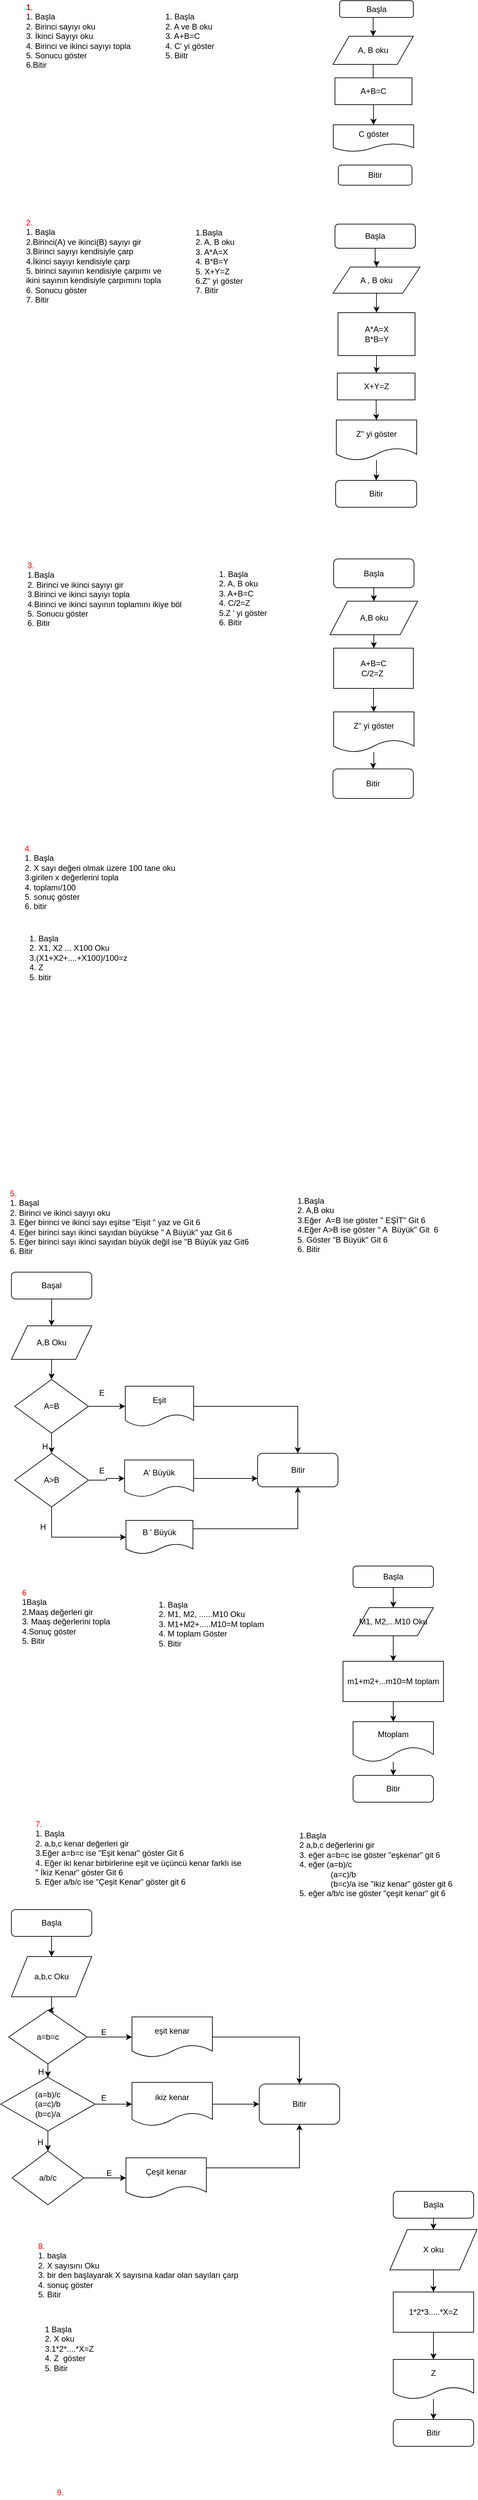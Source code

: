 <mxfile version="12.1.2" type="device" pages="1"><diagram id="Vif4u5QuYcW0IONACe2B" name="Page-1"><mxGraphModel dx="1029" dy="872" grid="1" gridSize="10" guides="1" tooltips="1" connect="1" arrows="1" fold="1" page="1" pageScale="1" pageWidth="827" pageHeight="1169" math="0" shadow="0"><root><mxCell id="0"/><mxCell id="1" parent="0"/><mxCell id="Lio8a3ap30gfPIS7_1p0-1" value="&lt;font color=&quot;#ff0000&quot;&gt;&lt;b&gt;1&lt;/b&gt;.&lt;br&gt;&lt;/font&gt;1. Başla&lt;br&gt;2. Birinci sayıyı oku&lt;br&gt;3. İkinci Sayıyı oku&lt;br&gt;4. Birinci ve ikinci sayıyı topla&amp;nbsp;&lt;br&gt;5. Sonucu göster&lt;br&gt;6.Bitir&lt;br&gt;" style="text;html=1;resizable=0;points=[];autosize=1;align=left;verticalAlign=top;spacingTop=-4;" vertex="1" parent="1"><mxGeometry x="50" y="34.833" width="170" height="100" as="geometry"/></mxCell><mxCell id="Lio8a3ap30gfPIS7_1p0-5" value="&lt;br&gt;1. Başla&lt;br&gt;2. A ve B oku&lt;br&gt;3. A+B=C&lt;br&gt;4. C' yi göster&lt;br&gt;5. Biitr" style="text;html=1;resizable=0;points=[];autosize=1;align=left;verticalAlign=top;spacingTop=-4;" vertex="1" parent="1"><mxGeometry x="258" y="35" width="90" height="90" as="geometry"/></mxCell><mxCell id="Lio8a3ap30gfPIS7_1p0-8" style="edgeStyle=orthogonalEdgeStyle;rounded=0;orthogonalLoop=1;jettySize=auto;html=1;exitX=0.5;exitY=1;exitDx=0;exitDy=0;entryX=0.5;entryY=0;entryDx=0;entryDy=0;" edge="1" parent="1" source="Lio8a3ap30gfPIS7_1p0-6" target="Lio8a3ap30gfPIS7_1p0-7"><mxGeometry relative="1" as="geometry"/></mxCell><mxCell id="Lio8a3ap30gfPIS7_1p0-6" value="Başla" style="rounded=1;whiteSpace=wrap;html=1;" vertex="1" parent="1"><mxGeometry x="520" y="35" width="110" height="25" as="geometry"/></mxCell><mxCell id="Lio8a3ap30gfPIS7_1p0-10" value="" style="edgeStyle=orthogonalEdgeStyle;rounded=0;orthogonalLoop=1;jettySize=auto;html=1;" edge="1" parent="1" source="Lio8a3ap30gfPIS7_1p0-7"><mxGeometry relative="1" as="geometry"><mxPoint x="569.667" y="180" as="targetPoint"/></mxGeometry></mxCell><mxCell id="Lio8a3ap30gfPIS7_1p0-7" value="A, B oku" style="shape=parallelogram;perimeter=parallelogramPerimeter;whiteSpace=wrap;html=1;" vertex="1" parent="1"><mxGeometry x="510" y="88" width="120" height="42" as="geometry"/></mxCell><mxCell id="Lio8a3ap30gfPIS7_1p0-13" value="" style="edgeStyle=orthogonalEdgeStyle;rounded=0;orthogonalLoop=1;jettySize=auto;html=1;" edge="1" parent="1" source="Lio8a3ap30gfPIS7_1p0-11" target="Lio8a3ap30gfPIS7_1p0-12"><mxGeometry relative="1" as="geometry"/></mxCell><mxCell id="Lio8a3ap30gfPIS7_1p0-25" value="" style="edgeStyle=orthogonalEdgeStyle;rounded=0;orthogonalLoop=1;jettySize=auto;html=1;" edge="1" parent="1" source="Lio8a3ap30gfPIS7_1p0-11" target="Lio8a3ap30gfPIS7_1p0-12"><mxGeometry relative="1" as="geometry"/></mxCell><mxCell id="Lio8a3ap30gfPIS7_1p0-11" value="A+B=C" style="rounded=0;whiteSpace=wrap;html=1;" vertex="1" parent="1"><mxGeometry x="513" y="150" width="115" height="40" as="geometry"/></mxCell><mxCell id="Lio8a3ap30gfPIS7_1p0-12" value="C göster" style="shape=document;whiteSpace=wrap;html=1;boundedLbl=1;" vertex="1" parent="1"><mxGeometry x="510.5" y="220" width="120" height="40" as="geometry"/></mxCell><mxCell id="Lio8a3ap30gfPIS7_1p0-14" value="&lt;font color=&quot;#ff0000&quot;&gt;2.&lt;/font&gt;&lt;br&gt;1. Başla&lt;br&gt;2.Birinci(A) ve ikinci(B) sayıyı gir&lt;br&gt;3.Birinci sayıyı kendisiyle çarp&amp;nbsp;&lt;br&gt;4.İkinci sayıyı kendisiyle çarp&lt;br&gt;5. birinci sayının kendisiyle çarpımı ve&lt;br&gt;ikini sayının kendisiyle çarpımını topla&lt;br&gt;6. Sonucu göster&lt;br&gt;7. Bitir" style="text;html=1;resizable=0;points=[];autosize=1;align=left;verticalAlign=top;spacingTop=-4;" vertex="1" parent="1"><mxGeometry x="50" y="356" width="220" height="130" as="geometry"/></mxCell><mxCell id="Lio8a3ap30gfPIS7_1p0-17" value="1.Başla&lt;br&gt;2. A, B oku&lt;br&gt;3. A*A=X&lt;br&gt;4. B*B=Y&lt;br&gt;5. X+Y=Z&lt;br&gt;6.Z'' yi göster&lt;br&gt;7. Bitir&lt;br&gt;" style="text;html=1;resizable=0;points=[];autosize=1;align=left;verticalAlign=top;spacingTop=-4;" vertex="1" parent="1"><mxGeometry x="303" y="371" width="90" height="100" as="geometry"/></mxCell><mxCell id="Lio8a3ap30gfPIS7_1p0-19" value="Bitir" style="rounded=1;whiteSpace=wrap;html=1;" vertex="1" parent="1"><mxGeometry x="518" y="280" width="110" height="30" as="geometry"/></mxCell><mxCell id="Lio8a3ap30gfPIS7_1p0-33" value="" style="edgeStyle=orthogonalEdgeStyle;rounded=0;orthogonalLoop=1;jettySize=auto;html=1;" edge="1" parent="1" source="Lio8a3ap30gfPIS7_1p0-20" target="Lio8a3ap30gfPIS7_1p0-21"><mxGeometry relative="1" as="geometry"/></mxCell><mxCell id="Lio8a3ap30gfPIS7_1p0-20" value="A , B oku" style="shape=parallelogram;perimeter=parallelogramPerimeter;whiteSpace=wrap;html=1;" vertex="1" parent="1"><mxGeometry x="510" y="432" width="130" height="39" as="geometry"/></mxCell><mxCell id="Lio8a3ap30gfPIS7_1p0-34" value="" style="edgeStyle=orthogonalEdgeStyle;rounded=0;orthogonalLoop=1;jettySize=auto;html=1;" edge="1" parent="1" source="Lio8a3ap30gfPIS7_1p0-21" target="Lio8a3ap30gfPIS7_1p0-22"><mxGeometry relative="1" as="geometry"/></mxCell><mxCell id="Lio8a3ap30gfPIS7_1p0-21" value="A*A=X&lt;br&gt;B*B=Y" style="rounded=0;whiteSpace=wrap;html=1;" vertex="1" parent="1"><mxGeometry x="517.5" y="500" width="115" height="64" as="geometry"/></mxCell><mxCell id="Lio8a3ap30gfPIS7_1p0-35" value="" style="edgeStyle=orthogonalEdgeStyle;rounded=0;orthogonalLoop=1;jettySize=auto;html=1;" edge="1" parent="1" source="Lio8a3ap30gfPIS7_1p0-22" target="Lio8a3ap30gfPIS7_1p0-23"><mxGeometry relative="1" as="geometry"/></mxCell><mxCell id="Lio8a3ap30gfPIS7_1p0-22" value="X+Y=Z" style="rounded=0;whiteSpace=wrap;html=1;" vertex="1" parent="1"><mxGeometry x="516.5" y="590" width="116" height="40" as="geometry"/></mxCell><mxCell id="Lio8a3ap30gfPIS7_1p0-40" value="" style="edgeStyle=orthogonalEdgeStyle;rounded=0;orthogonalLoop=1;jettySize=auto;html=1;" edge="1" parent="1" source="Lio8a3ap30gfPIS7_1p0-23" target="Lio8a3ap30gfPIS7_1p0-24"><mxGeometry relative="1" as="geometry"/></mxCell><mxCell id="Lio8a3ap30gfPIS7_1p0-23" value="Z'' yi göster" style="shape=document;whiteSpace=wrap;html=1;boundedLbl=1;" vertex="1" parent="1"><mxGeometry x="515" y="660" width="120" height="60" as="geometry"/></mxCell><mxCell id="Lio8a3ap30gfPIS7_1p0-24" value="Bitir" style="rounded=1;whiteSpace=wrap;html=1;" vertex="1" parent="1"><mxGeometry x="514" y="750" width="121" height="40" as="geometry"/></mxCell><mxCell id="Lio8a3ap30gfPIS7_1p0-32" value="" style="edgeStyle=orthogonalEdgeStyle;rounded=0;orthogonalLoop=1;jettySize=auto;html=1;" edge="1" parent="1" source="Lio8a3ap30gfPIS7_1p0-26" target="Lio8a3ap30gfPIS7_1p0-20"><mxGeometry relative="1" as="geometry"/></mxCell><mxCell id="Lio8a3ap30gfPIS7_1p0-26" value="Başla" style="rounded=1;whiteSpace=wrap;html=1;" vertex="1" parent="1"><mxGeometry x="513" y="368" width="120" height="36" as="geometry"/></mxCell><mxCell id="Lio8a3ap30gfPIS7_1p0-41" value="&lt;font color=&quot;#ff0000&quot;&gt;3.&lt;/font&gt;&lt;br&gt;1.Başla&lt;br&gt;2. Birinci ve ikinci sayıyı gir&lt;br&gt;3.Birinci ve ikinci sayıyı topla&lt;br&gt;4.Birinci ve ikinci sayının toplamını ikiye böl&lt;br&gt;5. Sonucu göster&lt;br&gt;6. Bitir" style="text;html=1;resizable=0;points=[];autosize=1;align=left;verticalAlign=top;spacingTop=-4;" vertex="1" parent="1"><mxGeometry x="52" y="867" width="250" height="100" as="geometry"/></mxCell><mxCell id="Lio8a3ap30gfPIS7_1p0-42" value="1. Başla&lt;br&gt;2. A, B oku&lt;br&gt;3. A+B=C&lt;br&gt;4. C/2=Z&lt;br&gt;5.Z ' yi göster&lt;br&gt;6. Bitir" style="text;html=1;resizable=0;points=[];autosize=1;align=left;verticalAlign=top;spacingTop=-4;" vertex="1" parent="1"><mxGeometry x="338" y="880" width="90" height="90" as="geometry"/></mxCell><mxCell id="Lio8a3ap30gfPIS7_1p0-49" value="" style="edgeStyle=orthogonalEdgeStyle;rounded=0;orthogonalLoop=1;jettySize=auto;html=1;" edge="1" parent="1" source="Lio8a3ap30gfPIS7_1p0-43" target="Lio8a3ap30gfPIS7_1p0-48"><mxGeometry relative="1" as="geometry"/></mxCell><mxCell id="Lio8a3ap30gfPIS7_1p0-43" value="Başla" style="rounded=1;whiteSpace=wrap;html=1;" vertex="1" parent="1"><mxGeometry x="511" y="867" width="120" height="43" as="geometry"/></mxCell><mxCell id="Lio8a3ap30gfPIS7_1p0-52" value="" style="edgeStyle=orthogonalEdgeStyle;rounded=0;orthogonalLoop=1;jettySize=auto;html=1;" edge="1" parent="1" source="Lio8a3ap30gfPIS7_1p0-48" target="Lio8a3ap30gfPIS7_1p0-50"><mxGeometry relative="1" as="geometry"/></mxCell><mxCell id="Lio8a3ap30gfPIS7_1p0-48" value="A,B oku" style="shape=parallelogram;perimeter=parallelogramPerimeter;whiteSpace=wrap;html=1;" vertex="1" parent="1"><mxGeometry x="505.5" y="930" width="131" height="50" as="geometry"/></mxCell><mxCell id="Lio8a3ap30gfPIS7_1p0-60" value="" style="edgeStyle=orthogonalEdgeStyle;rounded=0;orthogonalLoop=1;jettySize=auto;html=1;" edge="1" parent="1" source="Lio8a3ap30gfPIS7_1p0-50" target="Lio8a3ap30gfPIS7_1p0-56"><mxGeometry relative="1" as="geometry"/></mxCell><mxCell id="Lio8a3ap30gfPIS7_1p0-50" value="A+B=C&lt;br&gt;C/2=Z&amp;nbsp;" style="rounded=0;whiteSpace=wrap;html=1;" vertex="1" parent="1"><mxGeometry x="511" y="1000" width="119" height="60" as="geometry"/></mxCell><mxCell id="Lio8a3ap30gfPIS7_1p0-59" value="" style="edgeStyle=orthogonalEdgeStyle;rounded=0;orthogonalLoop=1;jettySize=auto;html=1;" edge="1" parent="1" source="Lio8a3ap30gfPIS7_1p0-56" target="Lio8a3ap30gfPIS7_1p0-58"><mxGeometry relative="1" as="geometry"/></mxCell><mxCell id="Lio8a3ap30gfPIS7_1p0-56" value="Z'' yi göster" style="shape=document;whiteSpace=wrap;html=1;boundedLbl=1;" vertex="1" parent="1"><mxGeometry x="511" y="1095" width="120" height="60" as="geometry"/></mxCell><mxCell id="Lio8a3ap30gfPIS7_1p0-58" value="Bitir" style="rounded=1;whiteSpace=wrap;html=1;" vertex="1" parent="1"><mxGeometry x="510" y="1180" width="120" height="44" as="geometry"/></mxCell><mxCell id="Lio8a3ap30gfPIS7_1p0-61" value="&lt;font color=&quot;#ff0000&quot;&gt;5.&lt;/font&gt;&lt;br&gt;1. Başal&lt;br&gt;2. Birinci ve ikinci sayıyı oku&lt;br&gt;3. Eğer birinci ve ikinci sayı eşitse &quot;Eişit &quot; yaz ve Git 6&lt;br&gt;4. Eğer birinci sayı ikinci sayıdan büyükse &quot; A Büyük&quot; yaz Git 6&lt;br&gt;5. Eğer birinci sayı ikinci sayıdan büyük değil ise &quot;B Büyük yaz Git6&lt;br&gt;6. Bitir&lt;br&gt;" style="text;html=1;resizable=0;points=[];autosize=1;align=left;verticalAlign=top;spacingTop=-4;" vertex="1" parent="1"><mxGeometry x="26" y="1803" width="370" height="100" as="geometry"/></mxCell><mxCell id="Lio8a3ap30gfPIS7_1p0-62" value="1.Başla&lt;br&gt;2. A,B oku&lt;br&gt;3.Eğer &amp;nbsp;A=B ise göster &quot; EŞİT&quot; Git 6&lt;br&gt;4.Eğer A&amp;gt;B ise göster &quot; A &amp;nbsp;Büyük&quot; Git &amp;nbsp;6&lt;br&gt;5. Göster &quot;B Büyük&quot; Git 6&lt;br&gt;6. Bitir" style="text;html=1;resizable=0;points=[];autosize=1;align=left;verticalAlign=top;spacingTop=-4;" vertex="1" parent="1"><mxGeometry x="455" y="1814" width="230" height="90" as="geometry"/></mxCell><mxCell id="Lio8a3ap30gfPIS7_1p0-65" value="" style="edgeStyle=orthogonalEdgeStyle;rounded=0;orthogonalLoop=1;jettySize=auto;html=1;" edge="1" parent="1" source="Lio8a3ap30gfPIS7_1p0-63" target="Lio8a3ap30gfPIS7_1p0-64"><mxGeometry relative="1" as="geometry"/></mxCell><mxCell id="Lio8a3ap30gfPIS7_1p0-63" value="Başal" style="rounded=1;whiteSpace=wrap;html=1;" vertex="1" parent="1"><mxGeometry x="30" y="1930" width="120" height="40" as="geometry"/></mxCell><mxCell id="Lio8a3ap30gfPIS7_1p0-67" value="" style="edgeStyle=orthogonalEdgeStyle;rounded=0;orthogonalLoop=1;jettySize=auto;html=1;" edge="1" parent="1" source="Lio8a3ap30gfPIS7_1p0-64" target="Lio8a3ap30gfPIS7_1p0-66"><mxGeometry relative="1" as="geometry"/></mxCell><mxCell id="Lio8a3ap30gfPIS7_1p0-64" value="A,B Oku" style="shape=parallelogram;perimeter=parallelogramPerimeter;whiteSpace=wrap;html=1;" vertex="1" parent="1"><mxGeometry x="30" y="2010" width="120" height="50" as="geometry"/></mxCell><mxCell id="Lio8a3ap30gfPIS7_1p0-71" value="" style="edgeStyle=orthogonalEdgeStyle;rounded=0;orthogonalLoop=1;jettySize=auto;html=1;" edge="1" parent="1" source="Lio8a3ap30gfPIS7_1p0-66" target="Lio8a3ap30gfPIS7_1p0-70"><mxGeometry relative="1" as="geometry"/></mxCell><mxCell id="Lio8a3ap30gfPIS7_1p0-73" value="" style="edgeStyle=orthogonalEdgeStyle;rounded=0;orthogonalLoop=1;jettySize=auto;html=1;" edge="1" parent="1" source="Lio8a3ap30gfPIS7_1p0-66" target="Lio8a3ap30gfPIS7_1p0-72"><mxGeometry relative="1" as="geometry"/></mxCell><mxCell id="Lio8a3ap30gfPIS7_1p0-66" value="A=B" style="rhombus;whiteSpace=wrap;html=1;" vertex="1" parent="1"><mxGeometry x="35" y="2090" width="110" height="80" as="geometry"/></mxCell><mxCell id="Lio8a3ap30gfPIS7_1p0-78" value="" style="edgeStyle=orthogonalEdgeStyle;rounded=0;orthogonalLoop=1;jettySize=auto;html=1;" edge="1" parent="1" source="Lio8a3ap30gfPIS7_1p0-70" target="Lio8a3ap30gfPIS7_1p0-75"><mxGeometry relative="1" as="geometry"/></mxCell><mxCell id="Lio8a3ap30gfPIS7_1p0-79" style="edgeStyle=orthogonalEdgeStyle;rounded=0;orthogonalLoop=1;jettySize=auto;html=1;exitX=0.5;exitY=1;exitDx=0;exitDy=0;entryX=0;entryY=0.5;entryDx=0;entryDy=0;" edge="1" parent="1" source="Lio8a3ap30gfPIS7_1p0-70" target="Lio8a3ap30gfPIS7_1p0-76"><mxGeometry relative="1" as="geometry"/></mxCell><mxCell id="Lio8a3ap30gfPIS7_1p0-70" value="A&amp;gt;B" style="rhombus;whiteSpace=wrap;html=1;" vertex="1" parent="1"><mxGeometry x="35" y="2200" width="110" height="80" as="geometry"/></mxCell><mxCell id="Lio8a3ap30gfPIS7_1p0-84" style="edgeStyle=orthogonalEdgeStyle;rounded=0;orthogonalLoop=1;jettySize=auto;html=1;exitX=1;exitY=0.5;exitDx=0;exitDy=0;entryX=0.5;entryY=0;entryDx=0;entryDy=0;" edge="1" parent="1" source="Lio8a3ap30gfPIS7_1p0-72" target="Lio8a3ap30gfPIS7_1p0-77"><mxGeometry relative="1" as="geometry"/></mxCell><mxCell id="Lio8a3ap30gfPIS7_1p0-72" value="Eşit" style="shape=document;whiteSpace=wrap;html=1;boundedLbl=1;" vertex="1" parent="1"><mxGeometry x="200" y="2100" width="102" height="60" as="geometry"/></mxCell><mxCell id="Lio8a3ap30gfPIS7_1p0-81" style="edgeStyle=orthogonalEdgeStyle;rounded=0;orthogonalLoop=1;jettySize=auto;html=1;exitX=1;exitY=0.5;exitDx=0;exitDy=0;entryX=0;entryY=0.75;entryDx=0;entryDy=0;" edge="1" parent="1" source="Lio8a3ap30gfPIS7_1p0-75" target="Lio8a3ap30gfPIS7_1p0-77"><mxGeometry relative="1" as="geometry"/></mxCell><mxCell id="Lio8a3ap30gfPIS7_1p0-75" value="A' Büyük" style="shape=document;whiteSpace=wrap;html=1;boundedLbl=1;" vertex="1" parent="1"><mxGeometry x="199" y="2210" width="103" height="55" as="geometry"/></mxCell><mxCell id="Lio8a3ap30gfPIS7_1p0-80" style="edgeStyle=orthogonalEdgeStyle;rounded=0;orthogonalLoop=1;jettySize=auto;html=1;exitX=1;exitY=0.25;exitDx=0;exitDy=0;entryX=0.5;entryY=1;entryDx=0;entryDy=0;" edge="1" parent="1" source="Lio8a3ap30gfPIS7_1p0-76" target="Lio8a3ap30gfPIS7_1p0-77"><mxGeometry relative="1" as="geometry"/></mxCell><mxCell id="Lio8a3ap30gfPIS7_1p0-76" value="B ' Büyük" style="shape=document;whiteSpace=wrap;html=1;boundedLbl=1;" vertex="1" parent="1"><mxGeometry x="201" y="2300" width="100" height="50" as="geometry"/></mxCell><mxCell id="Lio8a3ap30gfPIS7_1p0-77" value="Bitir" style="rounded=1;whiteSpace=wrap;html=1;" vertex="1" parent="1"><mxGeometry x="397.5" y="2200" width="120" height="50" as="geometry"/></mxCell><mxCell id="Lio8a3ap30gfPIS7_1p0-86" value="E" style="text;html=1;resizable=0;points=[];autosize=1;align=left;verticalAlign=top;spacingTop=-4;" vertex="1" parent="1"><mxGeometry x="159" y="2100" width="20" height="20" as="geometry"/></mxCell><mxCell id="Lio8a3ap30gfPIS7_1p0-87" value="H" style="text;html=1;resizable=0;points=[];autosize=1;align=left;verticalAlign=top;spacingTop=-4;" vertex="1" parent="1"><mxGeometry x="74" y="2180" width="20" height="20" as="geometry"/></mxCell><mxCell id="Lio8a3ap30gfPIS7_1p0-88" value="H" style="text;html=1;resizable=0;points=[];autosize=1;align=left;verticalAlign=top;spacingTop=-4;" vertex="1" parent="1"><mxGeometry x="71" y="2300" width="20" height="20" as="geometry"/></mxCell><mxCell id="Lio8a3ap30gfPIS7_1p0-89" value="E" style="text;html=1;resizable=0;points=[];autosize=1;align=left;verticalAlign=top;spacingTop=-4;" vertex="1" parent="1"><mxGeometry x="159" y="2216" width="20" height="20" as="geometry"/></mxCell><mxCell id="Lio8a3ap30gfPIS7_1p0-90" value="&lt;font color=&quot;#ff0000&quot;&gt;6&lt;/font&gt;&lt;br&gt;1Başla&amp;nbsp;&lt;br&gt;2.Maaş değerleri gir&lt;br&gt;3. Maaş değerlerini topla&lt;br&gt;4.Sonuç göster&lt;br&gt;5. Bitir" style="text;html=1;resizable=0;points=[];autosize=1;align=left;verticalAlign=top;spacingTop=-4;" vertex="1" parent="1"><mxGeometry x="44" y="2398" width="150" height="90" as="geometry"/></mxCell><mxCell id="Lio8a3ap30gfPIS7_1p0-92" value="1. Başla&lt;br&gt;2. M1, M2, ......M10 Oku&lt;br&gt;3. M1+M2+.....M10=M toplam&lt;br&gt;4. M toplam Göster&lt;br&gt;5. Bitir" style="text;html=1;resizable=0;points=[];autosize=1;align=left;verticalAlign=top;spacingTop=-4;" vertex="1" parent="1"><mxGeometry x="248" y="2416" width="170" height="70" as="geometry"/></mxCell><mxCell id="Lio8a3ap30gfPIS7_1p0-98" value="" style="edgeStyle=orthogonalEdgeStyle;rounded=0;orthogonalLoop=1;jettySize=auto;html=1;" edge="1" parent="1" source="Lio8a3ap30gfPIS7_1p0-93" target="Lio8a3ap30gfPIS7_1p0-94"><mxGeometry relative="1" as="geometry"/></mxCell><mxCell id="Lio8a3ap30gfPIS7_1p0-93" value="Başla" style="rounded=1;whiteSpace=wrap;html=1;" vertex="1" parent="1"><mxGeometry x="540" y="2368" width="120" height="32" as="geometry"/></mxCell><mxCell id="Lio8a3ap30gfPIS7_1p0-99" value="" style="edgeStyle=orthogonalEdgeStyle;rounded=0;orthogonalLoop=1;jettySize=auto;html=1;" edge="1" parent="1" source="Lio8a3ap30gfPIS7_1p0-94" target="Lio8a3ap30gfPIS7_1p0-95"><mxGeometry relative="1" as="geometry"/></mxCell><mxCell id="Lio8a3ap30gfPIS7_1p0-94" value="M1, M2,...M10 Oku" style="shape=parallelogram;perimeter=parallelogramPerimeter;whiteSpace=wrap;html=1;" vertex="1" parent="1"><mxGeometry x="540" y="2430" width="120" height="42" as="geometry"/></mxCell><mxCell id="Lio8a3ap30gfPIS7_1p0-100" value="" style="edgeStyle=orthogonalEdgeStyle;rounded=0;orthogonalLoop=1;jettySize=auto;html=1;" edge="1" parent="1" source="Lio8a3ap30gfPIS7_1p0-95" target="Lio8a3ap30gfPIS7_1p0-96"><mxGeometry relative="1" as="geometry"/></mxCell><mxCell id="Lio8a3ap30gfPIS7_1p0-95" value="m1+m2+...m10=M toplam" style="rounded=0;whiteSpace=wrap;html=1;" vertex="1" parent="1"><mxGeometry x="525" y="2510" width="150" height="60" as="geometry"/></mxCell><mxCell id="Lio8a3ap30gfPIS7_1p0-101" value="" style="edgeStyle=orthogonalEdgeStyle;rounded=0;orthogonalLoop=1;jettySize=auto;html=1;" edge="1" parent="1" source="Lio8a3ap30gfPIS7_1p0-96" target="Lio8a3ap30gfPIS7_1p0-97"><mxGeometry relative="1" as="geometry"/></mxCell><mxCell id="Lio8a3ap30gfPIS7_1p0-96" value="Mtoplam" style="shape=document;whiteSpace=wrap;html=1;boundedLbl=1;size=0.371;" vertex="1" parent="1"><mxGeometry x="540" y="2600" width="120" height="60" as="geometry"/></mxCell><mxCell id="Lio8a3ap30gfPIS7_1p0-97" value="Bitir" style="rounded=1;whiteSpace=wrap;html=1;" vertex="1" parent="1"><mxGeometry x="540" y="2680" width="120" height="40" as="geometry"/></mxCell><mxCell id="Lio8a3ap30gfPIS7_1p0-102" value="&lt;font color=&quot;#ff0000&quot;&gt;7.&lt;/font&gt;&lt;br&gt;1. Başla&lt;br&gt;2. a,b,c kenar değerleri gir&lt;br&gt;3.Eğer a=b=c ise &quot;Eşit kenar&quot; göster Git 6&amp;nbsp;&lt;br&gt;4. Eğer iki kenar birbirlerine eşit ve üçüncü kenar farklı ise&amp;nbsp;&lt;br&gt;&quot; İkiz Kenar&quot; göster Git 6&lt;br&gt;5. Eğer a/b/c ise &quot;Çeşit Kenar&quot; göster git 6&amp;nbsp;" style="text;html=1;resizable=0;points=[];autosize=1;align=left;verticalAlign=top;spacingTop=-4;" vertex="1" parent="1"><mxGeometry x="64" y="2743" width="330" height="100" as="geometry"/></mxCell><mxCell id="Lio8a3ap30gfPIS7_1p0-103" value="1.Başla&lt;br&gt;2 a,b,c değerlerini gir&lt;br&gt;3. eğer a=b=c ise göster &quot;eşkenar&quot; git 6&lt;br&gt;4. eğer (a=b)/c&amp;nbsp;&lt;br&gt;&amp;nbsp; &amp;nbsp; &amp;nbsp; &amp;nbsp; &amp;nbsp; &amp;nbsp; &amp;nbsp; (a=c)/b&lt;br&gt;&amp;nbsp; &amp;nbsp; &amp;nbsp; &amp;nbsp; &amp;nbsp; &amp;nbsp; &amp;nbsp; (b=c)/a ise &quot;ikiz kenar&quot; göster git 6&lt;br&gt;5. eğer a/b/c ise göster &quot;çeşit kenar&quot; git 6" style="text;html=1;resizable=0;points=[];autosize=1;align=left;verticalAlign=top;spacingTop=-4;" vertex="1" parent="1"><mxGeometry x="457.5" y="2760" width="240" height="100" as="geometry"/></mxCell><mxCell id="Lio8a3ap30gfPIS7_1p0-112" value="" style="edgeStyle=orthogonalEdgeStyle;rounded=0;orthogonalLoop=1;jettySize=auto;html=1;" edge="1" parent="1" source="Lio8a3ap30gfPIS7_1p0-104" target="Lio8a3ap30gfPIS7_1p0-105"><mxGeometry relative="1" as="geometry"/></mxCell><mxCell id="Lio8a3ap30gfPIS7_1p0-104" value="Başla" style="rounded=1;whiteSpace=wrap;html=1;" vertex="1" parent="1"><mxGeometry x="30" y="2880" width="120" height="40" as="geometry"/></mxCell><mxCell id="Lio8a3ap30gfPIS7_1p0-111" value="" style="edgeStyle=orthogonalEdgeStyle;rounded=0;orthogonalLoop=1;jettySize=auto;html=1;" edge="1" parent="1" source="Lio8a3ap30gfPIS7_1p0-105" target="Lio8a3ap30gfPIS7_1p0-106"><mxGeometry relative="1" as="geometry"/></mxCell><mxCell id="Lio8a3ap30gfPIS7_1p0-105" value="a,b,c Oku" style="shape=parallelogram;perimeter=parallelogramPerimeter;whiteSpace=wrap;html=1;" vertex="1" parent="1"><mxGeometry x="30" y="2950" width="120" height="60" as="geometry"/></mxCell><mxCell id="Lio8a3ap30gfPIS7_1p0-108" value="" style="edgeStyle=orthogonalEdgeStyle;rounded=0;orthogonalLoop=1;jettySize=auto;html=1;" edge="1" parent="1" source="Lio8a3ap30gfPIS7_1p0-106" target="Lio8a3ap30gfPIS7_1p0-107"><mxGeometry relative="1" as="geometry"/></mxCell><mxCell id="Lio8a3ap30gfPIS7_1p0-114" value="" style="edgeStyle=orthogonalEdgeStyle;rounded=0;orthogonalLoop=1;jettySize=auto;html=1;" edge="1" parent="1" source="Lio8a3ap30gfPIS7_1p0-106" target="Lio8a3ap30gfPIS7_1p0-113"><mxGeometry relative="1" as="geometry"/></mxCell><mxCell id="Lio8a3ap30gfPIS7_1p0-106" value="a=b=c" style="rhombus;whiteSpace=wrap;html=1;" vertex="1" parent="1"><mxGeometry x="26" y="3030" width="117" height="80" as="geometry"/></mxCell><mxCell id="Lio8a3ap30gfPIS7_1p0-110" value="" style="edgeStyle=orthogonalEdgeStyle;rounded=0;orthogonalLoop=1;jettySize=auto;html=1;" edge="1" parent="1" source="Lio8a3ap30gfPIS7_1p0-107" target="Lio8a3ap30gfPIS7_1p0-109"><mxGeometry relative="1" as="geometry"/></mxCell><mxCell id="Lio8a3ap30gfPIS7_1p0-116" value="" style="edgeStyle=orthogonalEdgeStyle;rounded=0;orthogonalLoop=1;jettySize=auto;html=1;" edge="1" parent="1" source="Lio8a3ap30gfPIS7_1p0-107" target="Lio8a3ap30gfPIS7_1p0-115"><mxGeometry relative="1" as="geometry"/></mxCell><mxCell id="Lio8a3ap30gfPIS7_1p0-107" value="(a=b)/c&lt;br&gt;(a=c)/b&lt;br&gt;(b=c)/a" style="rhombus;whiteSpace=wrap;html=1;" vertex="1" parent="1"><mxGeometry x="14" y="3130" width="141" height="80" as="geometry"/></mxCell><mxCell id="Lio8a3ap30gfPIS7_1p0-118" value="" style="edgeStyle=orthogonalEdgeStyle;rounded=0;orthogonalLoop=1;jettySize=auto;html=1;" edge="1" parent="1" source="Lio8a3ap30gfPIS7_1p0-109" target="Lio8a3ap30gfPIS7_1p0-117"><mxGeometry relative="1" as="geometry"/></mxCell><mxCell id="Lio8a3ap30gfPIS7_1p0-109" value="a/b/c" style="rhombus;whiteSpace=wrap;html=1;" vertex="1" parent="1"><mxGeometry x="31" y="3240" width="107" height="80" as="geometry"/></mxCell><mxCell id="Lio8a3ap30gfPIS7_1p0-125" style="edgeStyle=orthogonalEdgeStyle;rounded=0;orthogonalLoop=1;jettySize=auto;html=1;exitX=1;exitY=0.5;exitDx=0;exitDy=0;entryX=0.5;entryY=0;entryDx=0;entryDy=0;" edge="1" parent="1" source="Lio8a3ap30gfPIS7_1p0-113" target="Lio8a3ap30gfPIS7_1p0-124"><mxGeometry relative="1" as="geometry"/></mxCell><mxCell id="Lio8a3ap30gfPIS7_1p0-113" value="eşit kenar" style="shape=document;whiteSpace=wrap;html=1;boundedLbl=1;" vertex="1" parent="1"><mxGeometry x="210" y="3040" width="120" height="60" as="geometry"/></mxCell><mxCell id="Lio8a3ap30gfPIS7_1p0-126" style="edgeStyle=orthogonalEdgeStyle;rounded=0;orthogonalLoop=1;jettySize=auto;html=1;exitX=1;exitY=0.5;exitDx=0;exitDy=0;entryX=0;entryY=0.5;entryDx=0;entryDy=0;" edge="1" parent="1" source="Lio8a3ap30gfPIS7_1p0-115" target="Lio8a3ap30gfPIS7_1p0-124"><mxGeometry relative="1" as="geometry"/></mxCell><mxCell id="Lio8a3ap30gfPIS7_1p0-115" value="ikiz kenar" style="shape=document;whiteSpace=wrap;html=1;boundedLbl=1;" vertex="1" parent="1"><mxGeometry x="210" y="3137.5" width="120" height="65" as="geometry"/></mxCell><mxCell id="Lio8a3ap30gfPIS7_1p0-127" style="edgeStyle=orthogonalEdgeStyle;rounded=0;orthogonalLoop=1;jettySize=auto;html=1;exitX=1;exitY=0.25;exitDx=0;exitDy=0;entryX=0.5;entryY=1;entryDx=0;entryDy=0;" edge="1" parent="1" source="Lio8a3ap30gfPIS7_1p0-117" target="Lio8a3ap30gfPIS7_1p0-124"><mxGeometry relative="1" as="geometry"/></mxCell><mxCell id="Lio8a3ap30gfPIS7_1p0-117" value="Çeşit kenar" style="shape=document;whiteSpace=wrap;html=1;boundedLbl=1;" vertex="1" parent="1"><mxGeometry x="201" y="3250" width="120" height="60" as="geometry"/></mxCell><mxCell id="Lio8a3ap30gfPIS7_1p0-119" value="E" style="text;html=1;resizable=0;points=[];autosize=1;align=left;verticalAlign=top;spacingTop=-4;" vertex="1" parent="1"><mxGeometry x="162" y="3053" width="20" height="20" as="geometry"/></mxCell><mxCell id="Lio8a3ap30gfPIS7_1p0-120" value="E" style="text;html=1;resizable=0;points=[];autosize=1;align=left;verticalAlign=top;spacingTop=-4;" vertex="1" parent="1"><mxGeometry x="162" y="3151" width="20" height="20" as="geometry"/></mxCell><mxCell id="Lio8a3ap30gfPIS7_1p0-121" value="E" style="text;html=1;resizable=0;points=[];autosize=1;align=left;verticalAlign=top;spacingTop=-4;" vertex="1" parent="1"><mxGeometry x="170" y="3263" width="20" height="20" as="geometry"/></mxCell><mxCell id="Lio8a3ap30gfPIS7_1p0-122" value="H" style="text;html=1;resizable=0;points=[];autosize=1;align=left;verticalAlign=top;spacingTop=-4;" vertex="1" parent="1"><mxGeometry x="68" y="3112" width="20" height="20" as="geometry"/></mxCell><mxCell id="Lio8a3ap30gfPIS7_1p0-123" value="H" style="text;html=1;resizable=0;points=[];autosize=1;align=left;verticalAlign=top;spacingTop=-4;" vertex="1" parent="1"><mxGeometry x="67" y="3217" width="20" height="20" as="geometry"/></mxCell><mxCell id="Lio8a3ap30gfPIS7_1p0-124" value="Bitir" style="rounded=1;whiteSpace=wrap;html=1;" vertex="1" parent="1"><mxGeometry x="400" y="3140" width="120" height="60" as="geometry"/></mxCell><mxCell id="Lio8a3ap30gfPIS7_1p0-128" value="&lt;font color=&quot;#ff0000&quot;&gt;8.&lt;/font&gt;&lt;br&gt;1. başla&lt;br&gt;2. X sayısını Oku&lt;br&gt;3. bir den başlayarak X sayısına kadar olan sayıları çarp&lt;br&gt;4. sonuç göster&lt;br&gt;5. Bitir" style="text;html=1;resizable=0;points=[];autosize=1;align=left;verticalAlign=top;spacingTop=-4;" vertex="1" parent="1"><mxGeometry x="68" y="3372" width="320" height="90" as="geometry"/></mxCell><mxCell id="Lio8a3ap30gfPIS7_1p0-130" value="1 Başla&lt;br&gt;2. X oku&lt;br&gt;3.1*2*....*X=Z&lt;br&gt;4. Z &amp;nbsp;göster&lt;br&gt;5. Bitir" style="text;html=1;resizable=0;points=[];autosize=1;align=left;verticalAlign=top;spacingTop=-4;" vertex="1" parent="1"><mxGeometry x="78" y="3496" width="90" height="70" as="geometry"/></mxCell><mxCell id="Lio8a3ap30gfPIS7_1p0-136" value="" style="edgeStyle=orthogonalEdgeStyle;rounded=0;orthogonalLoop=1;jettySize=auto;html=1;" edge="1" parent="1" source="Lio8a3ap30gfPIS7_1p0-131" target="Lio8a3ap30gfPIS7_1p0-132"><mxGeometry relative="1" as="geometry"/></mxCell><mxCell id="Lio8a3ap30gfPIS7_1p0-131" value="Başla" style="rounded=1;whiteSpace=wrap;html=1;" vertex="1" parent="1"><mxGeometry x="600" y="3300" width="120" height="40" as="geometry"/></mxCell><mxCell id="Lio8a3ap30gfPIS7_1p0-137" value="" style="edgeStyle=orthogonalEdgeStyle;rounded=0;orthogonalLoop=1;jettySize=auto;html=1;" edge="1" parent="1" source="Lio8a3ap30gfPIS7_1p0-132" target="Lio8a3ap30gfPIS7_1p0-133"><mxGeometry relative="1" as="geometry"/></mxCell><mxCell id="Lio8a3ap30gfPIS7_1p0-132" value="X oku" style="shape=parallelogram;perimeter=parallelogramPerimeter;whiteSpace=wrap;html=1;" vertex="1" parent="1"><mxGeometry x="595" y="3357" width="130" height="60" as="geometry"/></mxCell><mxCell id="Lio8a3ap30gfPIS7_1p0-138" value="" style="edgeStyle=orthogonalEdgeStyle;rounded=0;orthogonalLoop=1;jettySize=auto;html=1;" edge="1" parent="1" source="Lio8a3ap30gfPIS7_1p0-133" target="Lio8a3ap30gfPIS7_1p0-134"><mxGeometry relative="1" as="geometry"/></mxCell><mxCell id="Lio8a3ap30gfPIS7_1p0-133" value="1*2*3.....*X=Z" style="rounded=0;whiteSpace=wrap;html=1;" vertex="1" parent="1"><mxGeometry x="600" y="3450" width="120" height="60" as="geometry"/></mxCell><mxCell id="Lio8a3ap30gfPIS7_1p0-139" value="" style="edgeStyle=orthogonalEdgeStyle;rounded=0;orthogonalLoop=1;jettySize=auto;html=1;" edge="1" parent="1" source="Lio8a3ap30gfPIS7_1p0-134" target="Lio8a3ap30gfPIS7_1p0-135"><mxGeometry relative="1" as="geometry"/></mxCell><mxCell id="Lio8a3ap30gfPIS7_1p0-134" value="Z" style="shape=document;whiteSpace=wrap;html=1;boundedLbl=1;" vertex="1" parent="1"><mxGeometry x="600" y="3550.5" width="120" height="59" as="geometry"/></mxCell><mxCell id="Lio8a3ap30gfPIS7_1p0-135" value="Bitir" style="rounded=1;whiteSpace=wrap;html=1;" vertex="1" parent="1"><mxGeometry x="600" y="3640" width="120" height="40" as="geometry"/></mxCell><mxCell id="Lio8a3ap30gfPIS7_1p0-140" style="edgeStyle=orthogonalEdgeStyle;rounded=0;orthogonalLoop=1;jettySize=auto;html=1;exitX=0.5;exitY=1;exitDx=0;exitDy=0;" edge="1" parent="1" source="Lio8a3ap30gfPIS7_1p0-133" target="Lio8a3ap30gfPIS7_1p0-133"><mxGeometry relative="1" as="geometry"/></mxCell><mxCell id="Lio8a3ap30gfPIS7_1p0-141" value="&lt;font color=&quot;#ff0000&quot;&gt;9.&lt;/font&gt;" style="text;html=1;resizable=0;points=[];autosize=1;align=left;verticalAlign=top;spacingTop=-4;" vertex="1" parent="1"><mxGeometry x="96" y="3739" width="30" height="20" as="geometry"/></mxCell><mxCell id="Lio8a3ap30gfPIS7_1p0-142" value="&lt;font color=&quot;#ff0000&quot;&gt;4.&lt;/font&gt;&lt;br&gt;1. Başla&amp;nbsp;&lt;br&gt;2. X sayı değeri olmak üzere 100 tane oku&lt;br&gt;3.girilen x değerlerini topla&lt;br&gt;4. toplamı/100&lt;br&gt;5. sonuç göster&amp;nbsp;&lt;br&gt;6. bitir" style="text;html=1;resizable=0;points=[];autosize=1;align=left;verticalAlign=top;spacingTop=-4;" vertex="1" parent="1"><mxGeometry x="48" y="1289" width="240" height="100" as="geometry"/></mxCell><mxCell id="Lio8a3ap30gfPIS7_1p0-145" value="1. Başla&lt;br&gt;2. X1, X2 ... X100 Oku&lt;br&gt;3.(X1+X2+....+X100)/100=z&lt;br&gt;4. Z&lt;br&gt;5. bitir" style="text;html=1;resizable=0;points=[];autosize=1;align=left;verticalAlign=top;spacingTop=-4;" vertex="1" parent="1"><mxGeometry x="55" y="1423" width="160" height="70" as="geometry"/></mxCell></root></mxGraphModel></diagram></mxfile>